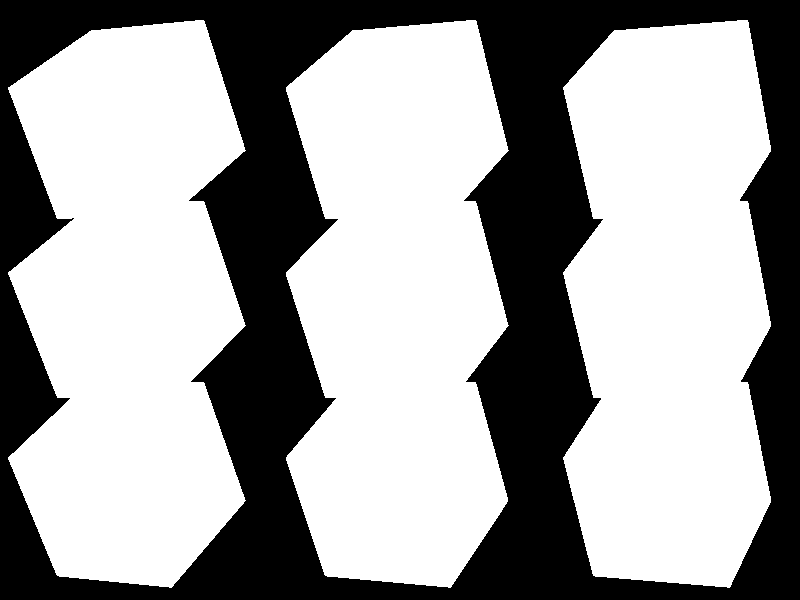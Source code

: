 // This work is licensed under the Creative Commons Attribution 3.0 Unported License.
// To view a copy of this license, visit http://creativecommons.org/licenses/by/3.0/
// or send a letter to Creative Commons, 444 Castro Street, Suite 900, Mountain View,
// California, 94041, USA.
//
// Persistence Of Vision Ray Tracer ('POV-Ray') sample file.
//
// Quilted pattern example quilt2.pov.
//
// -w800 -h600 +a0.3

#version 3.7;
global_settings { assumed_gamma 1.0 }
#default { finish { ambient 0.006 diffuse 0.456 } }

#declare White = srgbft <1.00,1.00,1.00,0,0>;
#default {
    pigment { White }
    finish {
        ambient 0.006 diffuse 0.45
        phong 1 phong_size 400 reflection{ 0.1 }
    }
}

camera {
    location  <0,0,-20>
    right     x*image_width/image_height
    direction 3*z
}

#declare Gray45 = srgbft <0.45,0.45,0.45,0,0>;
#declare Gray65 = srgbft <0.65,0.65,0.65,0,0>;
light_source { <300, 500, -500> color Gray65}
light_source { <-50,  10, -500> color Gray45}

#declare Bump_Value = 5;
#declare Pattern_Scale = .85;
#declare Thing = box {
    <-1,-1,-1>,<1,1,1>
    scale .8
}

// top row, left to right
object { Thing
    normal{
        quilted Bump_Value
        control0 0 control1 0
        scale Pattern_Scale
    }
    rotate <-30,30,0>
    translate <-3,2,0>
}
object { Thing
    normal{
        quilted Bump_Value
        control0 0 control1 0.5
        scale Pattern_Scale
    }
    rotate <-30,30,0>
    translate <0,2,0>
}
object { Thing
    normal{
        quilted Bump_Value
        control0 0 control1 1
        scale Pattern_Scale
    }
    rotate <-30,30,0>
    translate <3,2,0>
}

// middle row, left to right
object { Thing
    normal{
        quilted Bump_Value
        control0 0.5 control1 0
        scale Pattern_Scale
    }
    rotate <-30,30,0>
    translate <-3,0,0>
}
object { Thing
    normal{
        quilted Bump_Value
        control0 0.5 control1 0.5
        scale Pattern_Scale
    }
    rotate <-30,30,0>
    translate <0,0,0>
}

object { Thing
    normal{
        quilted Bump_Value
        control0 0.5 control1 1
        scale Pattern_Scale
    }
    rotate <-30,30,0>
    translate <3,0,0>
}

// bottom row, left to right
object { Thing
    normal{
        quilted Bump_Value
        control0 1 control1 0
        scale Pattern_Scale
    }
    rotate <-30,30,0>
    translate <-3,-2,0>
}

object { Thing
    normal{
        quilted Bump_Value
        control0 1 control1 0.5
        scale Pattern_Scale
    }
    rotate <-30,30,0>
    translate <0,-2,0>
}
object { Thing
    normal{
        quilted Bump_Value
        control0 1 control1 1
        scale Pattern_Scale
    }
    rotate <-30,30,0>
    translate <3,-2,0>
}

